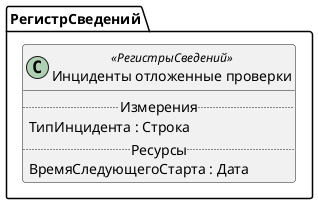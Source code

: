 ﻿@startuml ИнцидентыОтложенныеПроверки
'!include templates.wsd
'..\include templates.wsd
class РегистрСведений.ИнцидентыОтложенныеПроверки as "Инциденты отложенные проверки" <<РегистрыСведений>>
{
..Измерения..
ТипИнцидента : Строка
..Ресурсы..
ВремяСледующегоСтарта : Дата
}
@enduml

